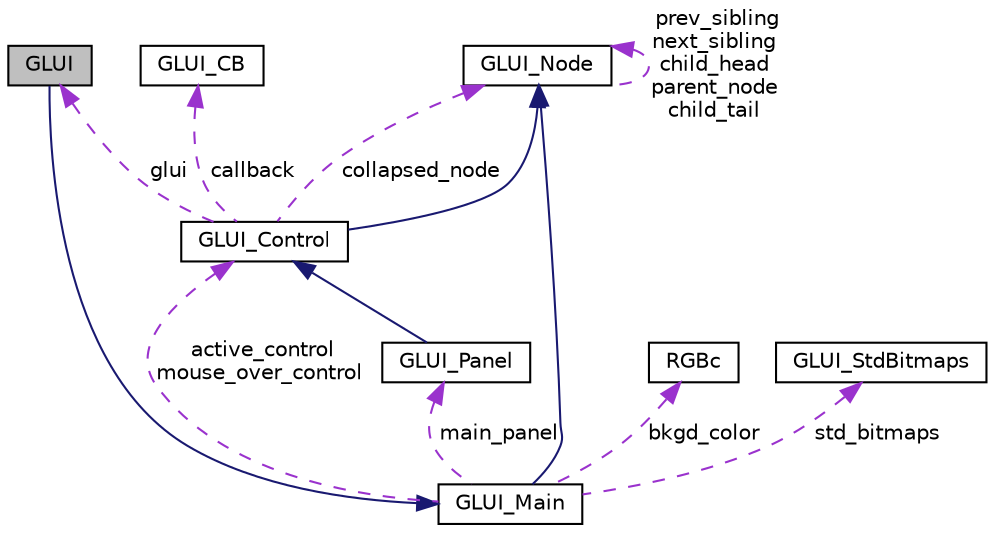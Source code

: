 digraph "GLUI"
{
  edge [fontname="Helvetica",fontsize="10",labelfontname="Helvetica",labelfontsize="10"];
  node [fontname="Helvetica",fontsize="10",shape=record];
  Node1 [label="GLUI",height=0.2,width=0.4,color="black", fillcolor="grey75", style="filled", fontcolor="black"];
  Node2 -> Node1 [dir="back",color="midnightblue",fontsize="10",style="solid",fontname="Helvetica"];
  Node2 [label="GLUI_Main",height=0.2,width=0.4,color="black", fillcolor="white", style="filled",URL="$class_g_l_u_i___main.html"];
  Node3 -> Node2 [dir="back",color="midnightblue",fontsize="10",style="solid",fontname="Helvetica"];
  Node3 [label="GLUI_Node",height=0.2,width=0.4,color="black", fillcolor="white", style="filled",URL="$class_g_l_u_i___node.html"];
  Node3 -> Node3 [dir="back",color="darkorchid3",fontsize="10",style="dashed",label=" prev_sibling\nnext_sibling\nchild_head\nparent_node\nchild_tail" ,fontname="Helvetica"];
  Node4 -> Node2 [dir="back",color="darkorchid3",fontsize="10",style="dashed",label=" active_control\nmouse_over_control" ,fontname="Helvetica"];
  Node4 [label="GLUI_Control",height=0.2,width=0.4,color="black", fillcolor="white", style="filled",URL="$class_g_l_u_i___control.html"];
  Node3 -> Node4 [dir="back",color="midnightblue",fontsize="10",style="solid",fontname="Helvetica"];
  Node3 -> Node4 [dir="back",color="darkorchid3",fontsize="10",style="dashed",label=" collapsed_node" ,fontname="Helvetica"];
  Node5 -> Node4 [dir="back",color="darkorchid3",fontsize="10",style="dashed",label=" callback" ,fontname="Helvetica"];
  Node5 [label="GLUI_CB",height=0.2,width=0.4,color="black", fillcolor="white", style="filled",URL="$class_g_l_u_i___c_b.html"];
  Node1 -> Node4 [dir="back",color="darkorchid3",fontsize="10",style="dashed",label=" glui" ,fontname="Helvetica"];
  Node6 -> Node2 [dir="back",color="darkorchid3",fontsize="10",style="dashed",label=" bkgd_color" ,fontname="Helvetica"];
  Node6 [label="RGBc",height=0.2,width=0.4,color="black", fillcolor="white", style="filled",URL="$class_r_g_bc.html"];
  Node7 -> Node2 [dir="back",color="darkorchid3",fontsize="10",style="dashed",label=" std_bitmaps" ,fontname="Helvetica"];
  Node7 [label="GLUI_StdBitmaps",height=0.2,width=0.4,color="black", fillcolor="white", style="filled",URL="$class_g_l_u_i___std_bitmaps.html"];
  Node8 -> Node2 [dir="back",color="darkorchid3",fontsize="10",style="dashed",label=" main_panel" ,fontname="Helvetica"];
  Node8 [label="GLUI_Panel",height=0.2,width=0.4,color="black", fillcolor="white", style="filled",URL="$class_g_l_u_i___panel.html"];
  Node4 -> Node8 [dir="back",color="midnightblue",fontsize="10",style="solid",fontname="Helvetica"];
}
